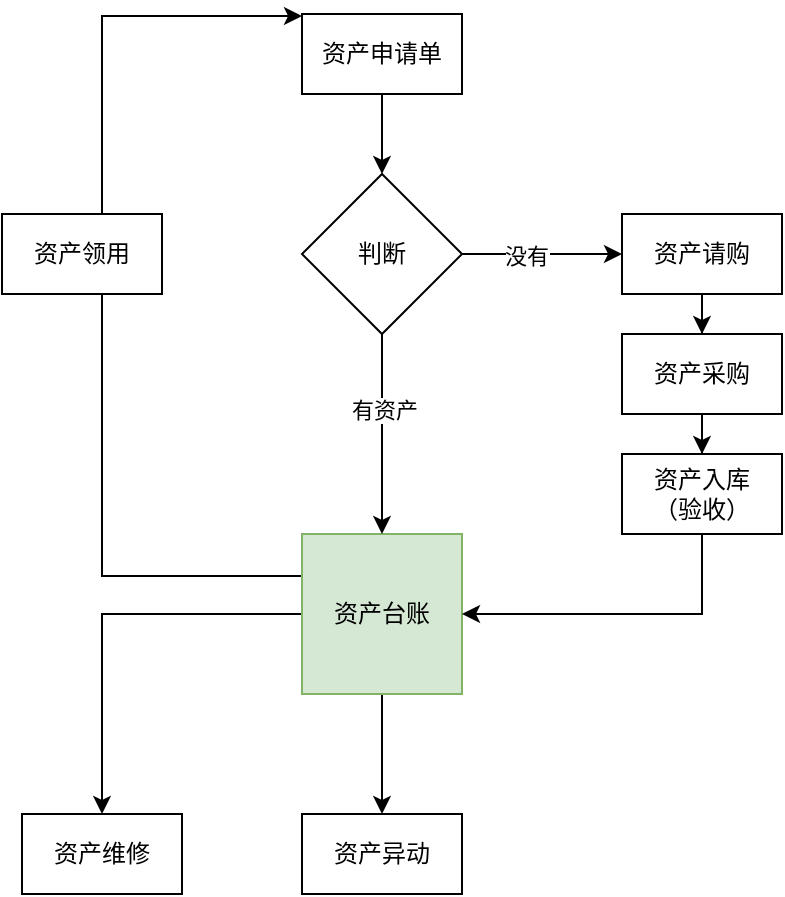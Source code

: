 <mxfile version="24.6.3" type="github">
  <diagram id="C5RBs43oDa-KdzZeNtuy" name="Page-1">
    <mxGraphModel dx="746" dy="467" grid="1" gridSize="10" guides="1" tooltips="1" connect="1" arrows="1" fold="1" page="1" pageScale="1" pageWidth="827" pageHeight="1169" math="0" shadow="0">
      <root>
        <mxCell id="WIyWlLk6GJQsqaUBKTNV-0" />
        <mxCell id="WIyWlLk6GJQsqaUBKTNV-1" parent="WIyWlLk6GJQsqaUBKTNV-0" />
        <mxCell id="jfyu2Z4bNRA1CO_hI7bj-13" style="edgeStyle=orthogonalEdgeStyle;rounded=0;orthogonalLoop=1;jettySize=auto;html=1;exitX=0;exitY=0.5;exitDx=0;exitDy=0;entryX=0;entryY=0.5;entryDx=0;entryDy=0;" edge="1" parent="WIyWlLk6GJQsqaUBKTNV-1">
          <mxGeometry relative="1" as="geometry">
            <mxPoint x="280" y="321" as="sourcePoint" />
            <mxPoint x="280" y="41" as="targetPoint" />
            <Array as="points">
              <mxPoint x="180" y="321" />
              <mxPoint x="180" y="41" />
            </Array>
          </mxGeometry>
        </mxCell>
        <mxCell id="jfyu2Z4bNRA1CO_hI7bj-19" style="edgeStyle=orthogonalEdgeStyle;rounded=0;orthogonalLoop=1;jettySize=auto;html=1;exitX=0.5;exitY=1;exitDx=0;exitDy=0;entryX=0.5;entryY=0;entryDx=0;entryDy=0;" edge="1" parent="WIyWlLk6GJQsqaUBKTNV-1" source="jfyu2Z4bNRA1CO_hI7bj-0" target="jfyu2Z4bNRA1CO_hI7bj-18">
          <mxGeometry relative="1" as="geometry" />
        </mxCell>
        <mxCell id="jfyu2Z4bNRA1CO_hI7bj-21" style="edgeStyle=orthogonalEdgeStyle;rounded=0;orthogonalLoop=1;jettySize=auto;html=1;exitX=0;exitY=0.5;exitDx=0;exitDy=0;" edge="1" parent="WIyWlLk6GJQsqaUBKTNV-1" source="jfyu2Z4bNRA1CO_hI7bj-0" target="jfyu2Z4bNRA1CO_hI7bj-20">
          <mxGeometry relative="1" as="geometry" />
        </mxCell>
        <mxCell id="jfyu2Z4bNRA1CO_hI7bj-0" value="资产台账" style="whiteSpace=wrap;html=1;aspect=fixed;fillColor=#d5e8d4;strokeColor=#82b366;" vertex="1" parent="WIyWlLk6GJQsqaUBKTNV-1">
          <mxGeometry x="280" y="300" width="80" height="80" as="geometry" />
        </mxCell>
        <mxCell id="jfyu2Z4bNRA1CO_hI7bj-3" style="edgeStyle=orthogonalEdgeStyle;rounded=0;orthogonalLoop=1;jettySize=auto;html=1;exitX=0.5;exitY=1;exitDx=0;exitDy=0;entryX=0.5;entryY=0;entryDx=0;entryDy=0;" edge="1" parent="WIyWlLk6GJQsqaUBKTNV-1" source="jfyu2Z4bNRA1CO_hI7bj-1" target="jfyu2Z4bNRA1CO_hI7bj-2">
          <mxGeometry relative="1" as="geometry" />
        </mxCell>
        <mxCell id="jfyu2Z4bNRA1CO_hI7bj-1" value="资产申请单" style="rounded=0;whiteSpace=wrap;html=1;" vertex="1" parent="WIyWlLk6GJQsqaUBKTNV-1">
          <mxGeometry x="280" y="40" width="80" height="40" as="geometry" />
        </mxCell>
        <mxCell id="jfyu2Z4bNRA1CO_hI7bj-7" style="edgeStyle=orthogonalEdgeStyle;rounded=0;orthogonalLoop=1;jettySize=auto;html=1;exitX=1;exitY=0.5;exitDx=0;exitDy=0;entryX=0;entryY=0.5;entryDx=0;entryDy=0;" edge="1" parent="WIyWlLk6GJQsqaUBKTNV-1" source="jfyu2Z4bNRA1CO_hI7bj-2" target="jfyu2Z4bNRA1CO_hI7bj-4">
          <mxGeometry relative="1" as="geometry" />
        </mxCell>
        <mxCell id="jfyu2Z4bNRA1CO_hI7bj-8" value="没有" style="edgeLabel;html=1;align=center;verticalAlign=middle;resizable=0;points=[];" vertex="1" connectable="0" parent="jfyu2Z4bNRA1CO_hI7bj-7">
          <mxGeometry x="-0.208" y="-1" relative="1" as="geometry">
            <mxPoint as="offset" />
          </mxGeometry>
        </mxCell>
        <mxCell id="jfyu2Z4bNRA1CO_hI7bj-12" style="edgeStyle=orthogonalEdgeStyle;rounded=0;orthogonalLoop=1;jettySize=auto;html=1;exitX=0.5;exitY=1;exitDx=0;exitDy=0;entryX=0.5;entryY=0;entryDx=0;entryDy=0;" edge="1" parent="WIyWlLk6GJQsqaUBKTNV-1" source="jfyu2Z4bNRA1CO_hI7bj-2" target="jfyu2Z4bNRA1CO_hI7bj-0">
          <mxGeometry relative="1" as="geometry" />
        </mxCell>
        <mxCell id="jfyu2Z4bNRA1CO_hI7bj-14" value="有资产" style="edgeLabel;html=1;align=center;verticalAlign=middle;resizable=0;points=[];" vertex="1" connectable="0" parent="jfyu2Z4bNRA1CO_hI7bj-12">
          <mxGeometry x="-0.24" y="1" relative="1" as="geometry">
            <mxPoint as="offset" />
          </mxGeometry>
        </mxCell>
        <mxCell id="jfyu2Z4bNRA1CO_hI7bj-2" value="判断" style="rhombus;whiteSpace=wrap;html=1;" vertex="1" parent="WIyWlLk6GJQsqaUBKTNV-1">
          <mxGeometry x="280" y="120" width="80" height="80" as="geometry" />
        </mxCell>
        <mxCell id="jfyu2Z4bNRA1CO_hI7bj-9" style="edgeStyle=orthogonalEdgeStyle;rounded=0;orthogonalLoop=1;jettySize=auto;html=1;exitX=0.5;exitY=1;exitDx=0;exitDy=0;" edge="1" parent="WIyWlLk6GJQsqaUBKTNV-1" source="jfyu2Z4bNRA1CO_hI7bj-4" target="jfyu2Z4bNRA1CO_hI7bj-5">
          <mxGeometry relative="1" as="geometry" />
        </mxCell>
        <mxCell id="jfyu2Z4bNRA1CO_hI7bj-4" value="资产请购" style="rounded=0;whiteSpace=wrap;html=1;" vertex="1" parent="WIyWlLk6GJQsqaUBKTNV-1">
          <mxGeometry x="440" y="140" width="80" height="40" as="geometry" />
        </mxCell>
        <mxCell id="jfyu2Z4bNRA1CO_hI7bj-10" style="edgeStyle=orthogonalEdgeStyle;rounded=0;orthogonalLoop=1;jettySize=auto;html=1;exitX=0.5;exitY=1;exitDx=0;exitDy=0;" edge="1" parent="WIyWlLk6GJQsqaUBKTNV-1" source="jfyu2Z4bNRA1CO_hI7bj-5" target="jfyu2Z4bNRA1CO_hI7bj-6">
          <mxGeometry relative="1" as="geometry" />
        </mxCell>
        <mxCell id="jfyu2Z4bNRA1CO_hI7bj-5" value="资产采购" style="rounded=0;whiteSpace=wrap;html=1;" vertex="1" parent="WIyWlLk6GJQsqaUBKTNV-1">
          <mxGeometry x="440" y="200" width="80" height="40" as="geometry" />
        </mxCell>
        <mxCell id="jfyu2Z4bNRA1CO_hI7bj-11" style="edgeStyle=orthogonalEdgeStyle;rounded=0;orthogonalLoop=1;jettySize=auto;html=1;exitX=0.5;exitY=1;exitDx=0;exitDy=0;" edge="1" parent="WIyWlLk6GJQsqaUBKTNV-1" source="jfyu2Z4bNRA1CO_hI7bj-6" target="jfyu2Z4bNRA1CO_hI7bj-0">
          <mxGeometry relative="1" as="geometry" />
        </mxCell>
        <mxCell id="jfyu2Z4bNRA1CO_hI7bj-6" value="资产入库&lt;div&gt;（验收）&lt;/div&gt;" style="rounded=0;whiteSpace=wrap;html=1;" vertex="1" parent="WIyWlLk6GJQsqaUBKTNV-1">
          <mxGeometry x="440" y="260" width="80" height="40" as="geometry" />
        </mxCell>
        <mxCell id="jfyu2Z4bNRA1CO_hI7bj-17" value="资产领用" style="rounded=0;whiteSpace=wrap;html=1;" vertex="1" parent="WIyWlLk6GJQsqaUBKTNV-1">
          <mxGeometry x="130" y="140" width="80" height="40" as="geometry" />
        </mxCell>
        <mxCell id="jfyu2Z4bNRA1CO_hI7bj-18" value="资产异动" style="rounded=0;whiteSpace=wrap;html=1;" vertex="1" parent="WIyWlLk6GJQsqaUBKTNV-1">
          <mxGeometry x="280" y="440" width="80" height="40" as="geometry" />
        </mxCell>
        <mxCell id="jfyu2Z4bNRA1CO_hI7bj-20" value="资产维修" style="rounded=0;whiteSpace=wrap;html=1;" vertex="1" parent="WIyWlLk6GJQsqaUBKTNV-1">
          <mxGeometry x="140" y="440" width="80" height="40" as="geometry" />
        </mxCell>
      </root>
    </mxGraphModel>
  </diagram>
</mxfile>
